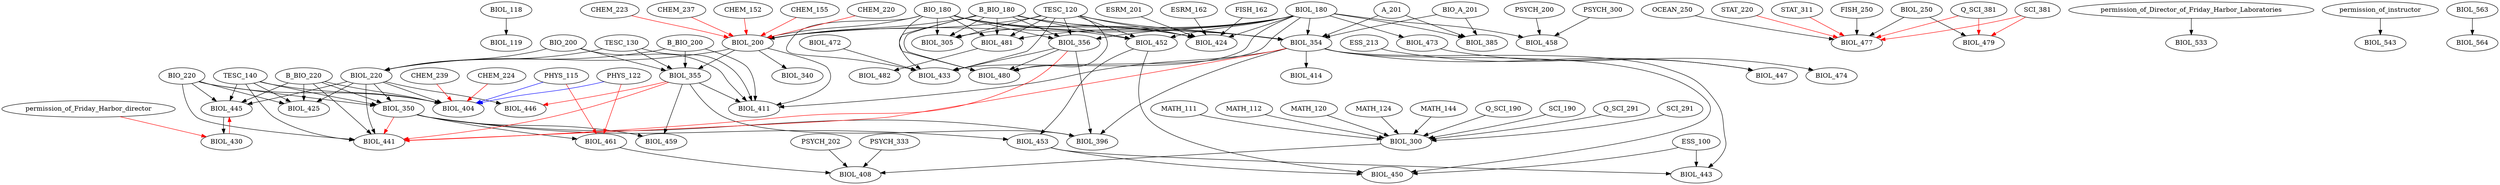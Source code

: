 digraph G {
    edge [color=black];
    BIOL_118 -> BIOL_119;
    edge [color=black];
    BIOL_180 -> BIOL_200;
    B_BIO_180 -> BIOL_200;
    BIO_180 -> BIOL_200;
    TESC_120 -> BIOL_200;
    edge [color=red];
    CHEM_152 -> BIOL_200;
    CHEM_155 -> BIOL_200;
    CHEM_220 -> BIOL_200;
    CHEM_223 -> BIOL_200;
    CHEM_237 -> BIOL_200;
    edge [color=black];
    BIOL_200 -> BIOL_220;
    B_BIO_200 -> BIOL_220;
    BIO_200 -> BIOL_220;
    TESC_130 -> BIOL_220;
    edge [color=black];
    MATH_111 -> BIOL_300;
    MATH_112 -> BIOL_300;
    MATH_120 -> BIOL_300;
    MATH_124 -> BIOL_300;
    MATH_144 -> BIOL_300;
    Q_SCI_190 -> BIOL_300;
    SCI_190 -> BIOL_300;
    Q_SCI_291 -> BIOL_300;
    SCI_291 -> BIOL_300;
    edge [color=black];
    BIOL_180 -> BIOL_305;
    B_BIO_180 -> BIOL_305;
    BIO_180 -> BIOL_305;
    TESC_120 -> BIOL_305;
    edge [color=black];
    BIOL_200 -> BIOL_340;
    edge [color=black];
    BIOL_220 -> BIOL_350;
    B_BIO_220 -> BIOL_350;
    BIO_220 -> BIOL_350;
    TESC_140 -> BIOL_350;
    edge [color=black];
    BIOL_180 -> BIOL_354;
    B_BIO_180 -> BIOL_354;
    BIO_180 -> BIOL_354;
    TESC_120 -> BIOL_354;
    BIO_A_201 -> BIOL_354;
    A_201 -> BIOL_354;
    edge [color=black];
    BIOL_200 -> BIOL_355;
    B_BIO_200 -> BIOL_355;
    BIO_200 -> BIOL_355;
    TESC_130 -> BIOL_355;
    edge [color=black];
    BIOL_180 -> BIOL_356;
    B_BIO_180 -> BIOL_356;
    BIO_180 -> BIOL_356;
    TESC_120 -> BIOL_356;
    edge [color=black];
    BIO_A_201 -> BIOL_385;
    A_201 -> BIOL_385;
    BIOL_180 -> BIOL_385;
    edge [color=black];
    BIOL_350 -> BIOL_396;
    BIOL_354 -> BIOL_396;
    BIOL_355 -> BIOL_396;
    BIOL_356 -> BIOL_396;
    edge [color=black];
    BIOL_220 -> BIOL_404;
    B_BIO_220 -> BIOL_404;
    BIO_220 -> BIOL_404;
    TESC_140 -> BIOL_404;
    edge [color=red];
    CHEM_224 -> BIOL_404;
    CHEM_239 -> BIOL_404;
    edge [color=blue];
    PHYS_115 -> BIOL_404;
    PHYS_122 -> BIOL_404;
    edge [color=black];
    PSYCH_202 -> BIOL_408;
    PSYCH_333 -> BIOL_408;
    BIOL_300 -> BIOL_408;
    BIOL_461 -> BIOL_408;
    edge [color=black];
    BIOL_200 -> BIOL_411;
    B_BIO_200 -> BIOL_411;
    BIO_200 -> BIOL_411;
    TESC_130 -> BIOL_411;
    BIOL_354 -> BIOL_411;
    BIOL_355 -> BIOL_411;
    edge [color=black];
    BIOL_354 -> BIOL_414;
    edge [color=black];
    BIOL_180 -> BIOL_424;
    B_BIO_180 -> BIOL_424;
    BIO_180 -> BIOL_424;
    TESC_120 -> BIOL_424;
    ESRM_201 -> BIOL_424;
    ESRM_162 -> BIOL_424;
    FISH_162 -> BIOL_424;
    edge [color=black];
    BIOL_220 -> BIOL_425;
    B_BIO_220 -> BIOL_425;
    BIO_220 -> BIOL_425;
    TESC_140 -> BIOL_425;
    edge [color=black];
    BIOL_445 -> BIOL_430;
    edge [color=red];
    permission_of_Friday_Harbor_director -> BIOL_430;
    edge [color=black];
    BIOL_356 -> BIOL_433;
    BIOL_472 -> BIOL_433;
    BIOL_180 -> BIOL_433;
    B_BIO_180 -> BIOL_433;
    BIO_180 -> BIOL_433;
    TESC_120 -> BIOL_433;
    edge [color=black];
    BIOL_220 -> BIOL_441;
    B_BIO_220 -> BIOL_441;
    BIO_220 -> BIOL_441;
    TESC_140 -> BIOL_441;
    edge [color=red];
    BIOL_350 -> BIOL_441;
    BIOL_354 -> BIOL_441;
    BIOL_355 -> BIOL_441;
    BIOL_356 -> BIOL_441;
    edge [color=black];
    BIOL_354 -> BIOL_443;
    BIOL_453 -> BIOL_443;
    ESS_100 -> BIOL_443;
    edge [color=black];
    BIOL_220 -> BIOL_445;
    B_BIO_220 -> BIOL_445;
    BIO_220 -> BIOL_445;
    TESC_140 -> BIOL_445;
    edge [color=red];
    BIOL_430 -> BIOL_445;
    edge [color=black];
    BIOL_220 -> BIOL_446;
    edge [color=red];
    BIOL_355 -> BIOL_446;
    edge [color=black];
    BIOL_354 -> BIOL_447;
    ESS_213 -> BIOL_447;
    edge [color=black];
    BIOL_354 -> BIOL_450;
    BIOL_452 -> BIOL_450;
    BIOL_453 -> BIOL_450;
    ESS_100 -> BIOL_450;
    edge [color=black];
    BIOL_180 -> BIOL_452;
    B_BIO_180 -> BIOL_452;
    BIO_180 -> BIOL_452;
    TESC_120 -> BIOL_452;
    edge [color=black];
    BIOL_350 -> BIOL_453;
    BIOL_452 -> BIOL_453;
    edge [color=black];
    PSYCH_200 -> BIOL_458;
    PSYCH_300 -> BIOL_458;
    BIOL_180 -> BIOL_458;
    edge [color=black];
    BIOL_350 -> BIOL_459;
    BIOL_355 -> BIOL_459;
    edge [color=black];
    BIOL_350 -> BIOL_461;
    edge [color=red];
    PHYS_115 -> BIOL_461;
    PHYS_122 -> BIOL_461;
    edge [color=black];
    BIOL_180 -> BIOL_473;
    edge [color=black];
    BIOL_473 -> BIOL_474;
    edge [color=black];
    FISH_250 -> BIOL_477;
    OCEAN_250 -> BIOL_477;
    BIOL_250 -> BIOL_477;
    edge [color=red];
    Q_SCI_381 -> BIOL_477;
    SCI_381 -> BIOL_477;
    STAT_220 -> BIOL_477;
    STAT_311 -> BIOL_477;
    edge [color=black];
    BIOL_250 -> BIOL_479;
    edge [color=red];
    Q_SCI_381 -> BIOL_479;
    SCI_381 -> BIOL_479;
    edge [color=black];
    BIOL_356 -> BIOL_480;
    BIOL_180 -> BIOL_480;
    B_BIO_180 -> BIOL_480;
    BIO_180 -> BIOL_480;
    TESC_120 -> BIOL_480;
    edge [color=black];
    BIOL_180 -> BIOL_481;
    B_BIO_180 -> BIOL_481;
    BIO_180 -> BIOL_481;
    TESC_120 -> BIOL_481;
    edge [color=black];
    BIOL_481 -> BIOL_482;
    edge [color=black];
    permission_of_Director_of_Friday_Harbor_Laboratories -> BIOL_533;
    edge [color=black];
    permission_of_instructor -> BIOL_543;
    edge [color=black];
    BIOL_563 -> BIOL_564;
}
